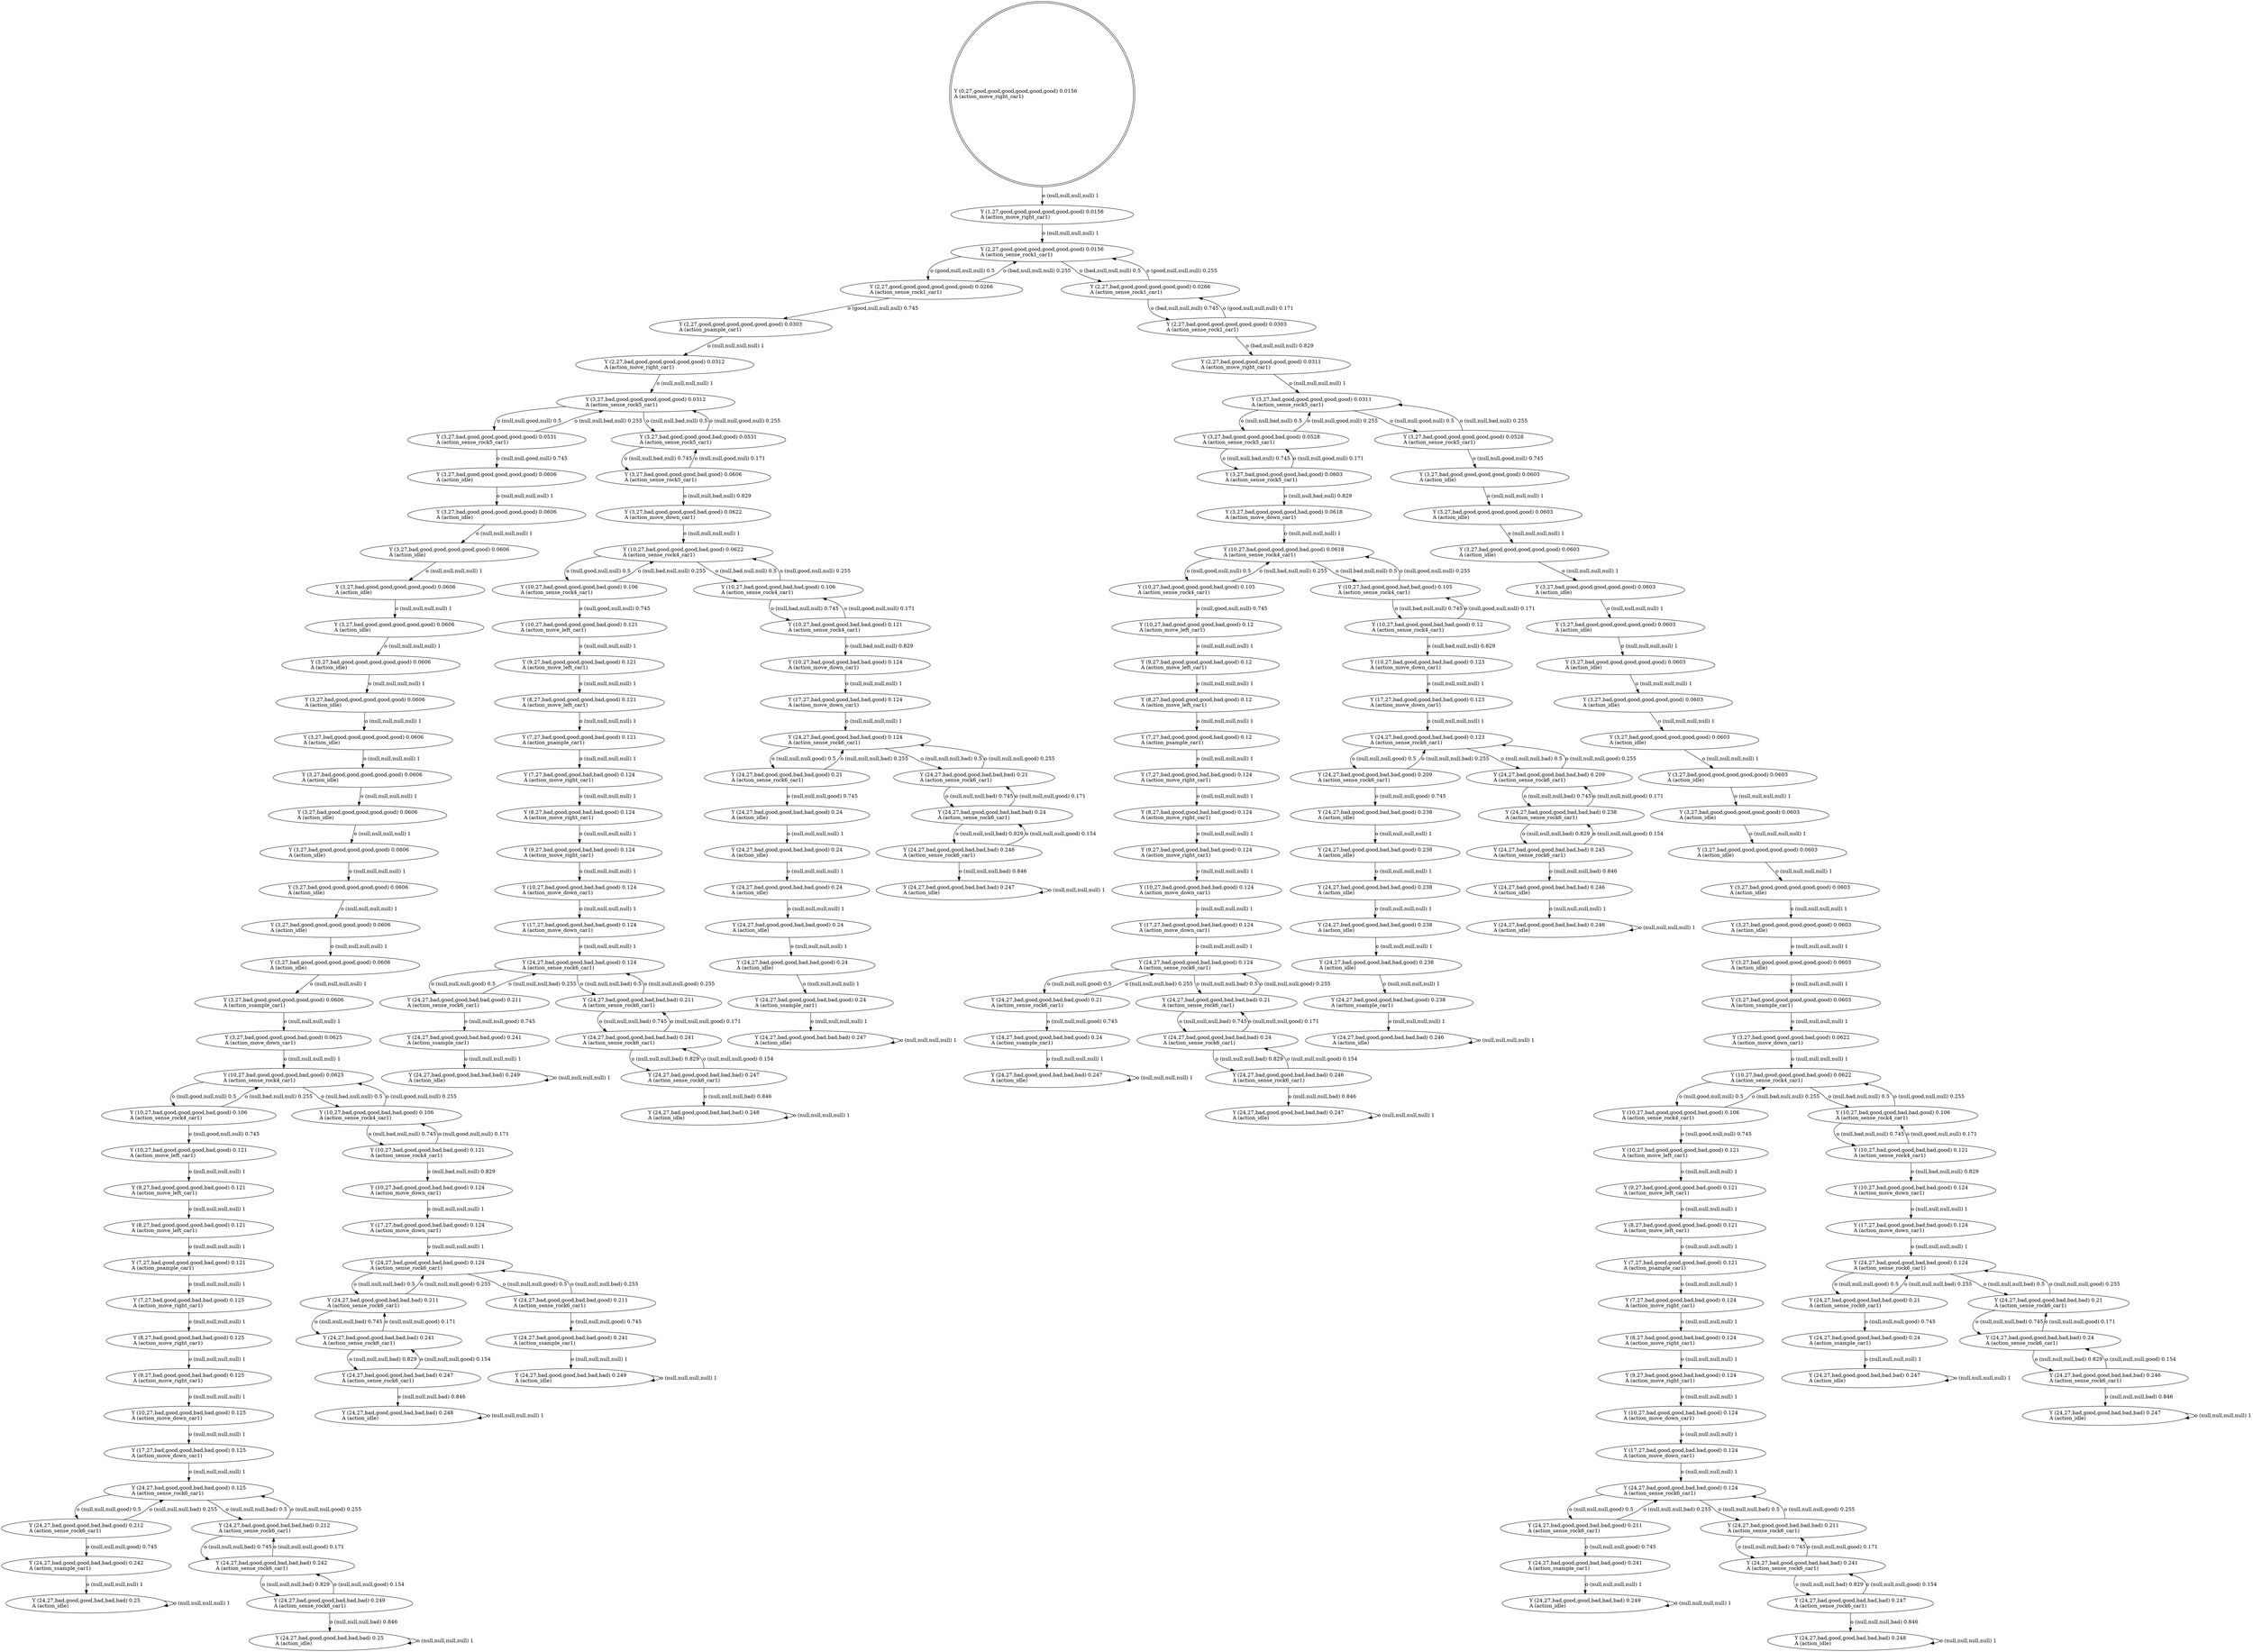 digraph "G" {
root [label="Y (0,27,good,good,good,good,good,good) 0.0156\lA (action_move_right_car1)\l", labeljust="l", shape=doublecircle];
x0row27 [label="Y (2,27,bad,good,good,good,good,good) 0.0312\lA (action_move_right_car1)\l"];
x0row28 [label="Y (2,27,good,good,good,good,good,good) 0.0266\lA (action_sense_rock1_car1)\l"];
x0row29 [label="Y (2,27,bad,good,good,good,good,good) 0.0266\lA (action_sense_rock1_car1)\l"];
x0row41 [label="Y (2,27,good,good,good,good,good,good) 0.0303\lA (action_psample_car1)\l"];
x0row63 [label="Y (3,27,bad,good,good,good,good,good) 0.0312\lA (action_sense_rock5_car1)\l"];
x0row74 [label="Y (3,27,bad,good,good,good,bad,good) 0.0625\lA (action_move_down_car1)\l"];
x0row193 [label="Y (24,27,bad,good,good,bad,bad,bad) 0.25\lA (action_idle)\l"];
x0row194 [label="Y (24,27,bad,good,good,bad,bad,good) 0.212\lA (action_sense_rock6_car1)\l"];
x0row195 [label="Y (24,27,bad,good,good,bad,bad,bad) 0.212\lA (action_sense_rock6_car1)\l"];
x0row200 [label="Y (24,27,bad,good,good,bad,bad,good) 0.242\lA (action_ssample_car1)\l"];
x0row1 [label="Y (1,27,good,good,good,good,good,good) 0.0156\lA (action_move_right_car1)\l"];
x0row111 [label="Y (10,27,bad,good,good,good,bad,good) 0.106\lA (action_sense_rock4_car1)\l"];
x0row112 [label="Y (10,27,bad,good,good,bad,bad,good) 0.106\lA (action_sense_rock4_car1)\l"];
x0row120 [label="Y (10,27,bad,good,good,good,bad,good) 0.121\lA (action_move_left_car1)\l"];
x0row125 [label="Y (9,27,bad,good,good,good,bad,good) 0.121\lA (action_move_left_car1)\l"];
x0row160 [label="Y (8,27,bad,good,good,bad,bad,good) 0.125\lA (action_move_right_car1)\l"];
x0row102 [label="Y (10,27,bad,good,good,good,bad,good) 0.0625\lA (action_sense_rock4_car1)\l"];
x0row250 [label="Y (17,27,bad,good,good,bad,bad,good) 0.124\lA (action_move_down_car1)\l"];
x0row265 [label="Y (24,27,bad,good,good,bad,bad,bad) 0.249\lA (action_idle)\l"];
x0row13 [label="Y (2,27,good,good,good,good,good,good) 0.0156\lA (action_sense_rock1_car1)\l"];
x0row77 [label="Y (3,27,bad,good,good,good,good,good) 0.0531\lA (action_sense_rock5_car1)\l"];
x0row78 [label="Y (3,27,bad,good,good,good,bad,good) 0.0531\lA (action_sense_rock5_car1)\l"];
x0row87 [label="Y (3,27,bad,good,good,good,good,good) 0.0606\lA (action_ssample_car1)\l"];
x0row902 [label="Y (24,27,bad,good,good,bad,bad,bad) 0.247\lA (action_idle)\l"];
x0row907 [label="Y (24,27,bad,good,good,bad,bad,good) 0.21\lA (action_sense_rock6_car1)\l"];
x0row908 [label="Y (24,27,bad,good,good,bad,bad,bad) 0.21\lA (action_sense_rock6_car1)\l"];
x0row917 [label="Y (24,27,bad,good,good,bad,bad,good) 0.24\lA (action_ssample_car1)\l"];
x0row943 [label="Y (24,27,bad,good,good,bad,bad,bad) 0.24\lA (action_sense_rock6_car1)\l"];
x0row952 [label="Y (24,27,bad,good,good,bad,bad,bad) 0.246\lA (action_sense_rock6_car1)\l"];
x0row961 [label="Y (24,27,bad,good,good,bad,bad,bad) 0.247\lA (action_idle)\l"];
x0row979 [label="Y (3,27,bad,good,good,good,bad,good) 0.0603\lA (action_sense_rock5_car1)\l"];
x0row1331 [label="Y (24,27,bad,good,good,bad,bad,bad) 0.246\lA (action_idle)\l"];
x0row990 [label="Y (3,27,bad,good,good,good,bad,good) 0.0618\lA (action_move_down_car1)\l"];
x0row996 [label="Y (10,27,bad,good,good,good,bad,good) 0.0618\lA (action_sense_rock4_car1)\l"];
x0row324 [label="Y (3,27,bad,good,good,good,bad,good) 0.0606\lA (action_sense_rock5_car1)\l"];
x0row333 [label="Y (3,27,bad,good,good,good,bad,good) 0.0622\lA (action_move_down_car1)\l"];
x0row339 [label="Y (10,27,bad,good,good,good,bad,good) 0.0622\lA (action_sense_rock4_car1)\l"];
x0row1010 [label="Y (10,27,bad,good,good,good,bad,good) 0.105\lA (action_sense_rock4_car1)\l"];
x0row1011 [label="Y (10,27,bad,good,good,bad,bad,good) 0.105\lA (action_sense_rock4_car1)\l"];
x0row1023 [label="Y (10,27,bad,good,good,good,bad,good) 0.12\lA (action_move_left_car1)\l"];
x0row1030 [label="Y (9,27,bad,good,good,good,bad,good) 0.12\lA (action_move_left_car1)\l"];
x0row1042 [label="Y (8,27,bad,good,good,good,bad,good) 0.12\lA (action_move_left_car1)\l"];
x0row1055 [label="Y (7,27,bad,good,good,good,bad,good) 0.12\lA (action_psample_car1)\l"];
x0row741 [label="Y (7,27,bad,good,good,good,bad,good) 0.121\lA (action_psample_car1)\l"];
x0row564 [label="Y (24,27,bad,good,good,bad,bad,good) 0.24\lA (action_ssample_car1)\l"];
x0row539 [label="Y (24,27,bad,good,good,bad,bad,good) 0.124\lA (action_sense_rock6_car1)\l"];
x0row549 [label="Y (24,27,bad,good,good,bad,bad,bad) 0.247\lA (action_idle)\l"];
x0row554 [label="Y (24,27,bad,good,good,bad,bad,good) 0.21\lA (action_sense_rock6_car1)\l"];
x0row555 [label="Y (24,27,bad,good,good,bad,bad,bad) 0.21\lA (action_sense_rock6_car1)\l"];
x0row511 [label="Y (10,27,bad,good,good,bad,bad,good) 0.121\lA (action_sense_rock4_car1)\l"];
x0row754 [label="Y (7,27,bad,good,good,bad,bad,good) 0.124\lA (action_move_right_car1)\l"];
x0row763 [label="Y (8,27,bad,good,good,bad,bad,good) 0.124\lA (action_move_right_car1)\l"];
x0row623 [label="Y (2,27,bad,good,good,good,good,good) 0.0303\lA (action_sense_rock1_car1)\l"];
x0row635 [label="Y (2,27,bad,good,good,good,good,good) 0.0311\lA (action_move_right_car1)\l"];
x0row484 [label="Y (24,27,bad,good,good,bad,bad,bad) 0.241\lA (action_sense_rock6_car1)\l"];
x0row491 [label="Y (24,27,bad,good,good,bad,bad,bad) 0.247\lA (action_sense_rock6_car1)\l"];
x0row498 [label="Y (24,27,bad,good,good,bad,bad,bad) 0.248\lA (action_idle)\l"];
x0row521 [label="Y (10,27,bad,good,good,bad,bad,good) 0.124\lA (action_move_down_car1)\l"];
x0row530 [label="Y (17,27,bad,good,good,bad,bad,good) 0.124\lA (action_move_down_car1)\l"];
x0row608 [label="Y (24,27,bad,good,good,bad,bad,bad) 0.247\lA (action_idle)\l"];
x0row1124 [label="Y (24,27,bad,good,good,bad,bad,good) 0.124\lA (action_sense_rock6_car1)\l"];
x0row1134 [label="Y (24,27,bad,good,good,bad,bad,bad) 0.247\lA (action_idle)\l"];
x0row1139 [label="Y (24,27,bad,good,good,bad,bad,good) 0.21\lA (action_sense_rock6_car1)\l"];
x0row1140 [label="Y (24,27,bad,good,good,bad,bad,bad) 0.21\lA (action_sense_rock6_car1)\l"];
x0row1210 [label="Y (10,27,bad,good,good,bad,bad,good) 0.12\lA (action_sense_rock4_car1)\l"];
x0row1222 [label="Y (10,27,bad,good,good,bad,bad,good) 0.123\lA (action_move_down_car1)\l"];
x0row704 [label="Y (10,27,bad,good,good,good,bad,good) 0.106\lA (action_sense_rock4_car1)\l"];
x0row705 [label="Y (10,27,bad,good,good,bad,bad,good) 0.106\lA (action_sense_rock4_car1)\l"];
x0row730 [label="Y (8,27,bad,good,good,good,bad,good) 0.121\lA (action_move_left_car1)\l"];
x0row715 [label="Y (10,27,bad,good,good,good,bad,good) 0.121\lA (action_move_left_car1)\l"];
x0row720 [label="Y (9,27,bad,good,good,good,bad,good) 0.121\lA (action_move_left_car1)\l"];
x0row464 [label="Y (24,27,bad,good,good,bad,bad,good) 0.241\lA (action_ssample_car1)\l"];
x0row663 [label="Y (3,27,bad,good,good,good,bad,good) 0.0528\lA (action_sense_rock5_car1)\l"];
x0row662 [label="Y (3,27,bad,good,good,good,good,good) 0.0528\lA (action_sense_rock5_car1)\l"];
x0row674 [label="Y (3,27,bad,good,good,good,good,good) 0.0603\lA (action_ssample_car1)\l"];
x0row303 [label="Y (24,27,bad,good,good,bad,bad,bad) 0.247\lA (action_sense_rock6_car1)\l"];
x0row310 [label="Y (24,27,bad,good,good,bad,bad,bad) 0.248\lA (action_idle)\l"];
x0row182 [label="Y (17,27,bad,good,good,bad,bad,good) 0.125\lA (action_move_down_car1)\l"];
x0row187 [label="Y (24,27,bad,good,good,bad,bad,good) 0.125\lA (action_sense_rock6_car1)\l"];
x0row296 [label="Y (24,27,bad,good,good,bad,bad,bad) 0.241\lA (action_sense_rock6_car1)\l"];
x0row167 [label="Y (9,27,bad,good,good,bad,bad,good) 0.125\lA (action_move_right_car1)\l"];
x0row174 [label="Y (10,27,bad,good,good,bad,bad,good) 0.125\lA (action_move_down_car1)\l"];
x0row219 [label="Y (24,27,bad,good,good,bad,bad,bad) 0.249\lA (action_sense_rock6_car1)\l"];
x0row224 [label="Y (24,27,bad,good,good,bad,bad,bad) 0.25\lA (action_idle)\l"];
x0row257 [label="Y (24,27,bad,good,good,bad,bad,good) 0.124\lA (action_sense_rock6_car1)\l"];
x0row133 [label="Y (8,27,bad,good,good,good,bad,good) 0.121\lA (action_move_left_car1)\l"];
x0row142 [label="Y (7,27,bad,good,good,good,bad,good) 0.121\lA (action_psample_car1)\l"];
x0row269 [label="Y (24,27,bad,good,good,bad,bad,bad) 0.211\lA (action_sense_rock6_car1)\l"];
x0row268 [label="Y (24,27,bad,good,good,bad,bad,good) 0.211\lA (action_sense_rock6_car1)\l"];
x0row276 [label="Y (24,27,bad,good,good,bad,bad,good) 0.241\lA (action_ssample_car1)\l"];
x0row153 [label="Y (7,27,bad,good,good,bad,bad,good) 0.125\lA (action_move_right_car1)\l"];
x0row214 [label="Y (24,27,bad,good,good,bad,bad,bad) 0.242\lA (action_sense_rock6_car1)\l"];
x0row235 [label="Y (10,27,bad,good,good,bad,bad,good) 0.121\lA (action_sense_rock4_car1)\l"];
x0row243 [label="Y (10,27,bad,good,good,bad,bad,good) 0.124\lA (action_move_down_car1)\l"];
x0row691 [label="Y (10,27,bad,good,good,good,bad,good) 0.0622\lA (action_sense_rock4_car1)\l"];
x0row1254 [label="Y (24,27,bad,good,good,bad,bad,bad) 0.246\lA (action_idle)\l"];
x0row1261 [label="Y (24,27,bad,good,good,bad,bad,good) 0.209\lA (action_sense_rock6_car1)\l"];
x0row1262 [label="Y (24,27,bad,good,good,bad,bad,bad) 0.209\lA (action_sense_rock6_car1)\l"];
x0row590 [label="Y (24,27,bad,good,good,bad,bad,bad) 0.24\lA (action_sense_rock6_car1)\l"];
x0row599 [label="Y (24,27,bad,good,good,bad,bad,bad) 0.246\lA (action_sense_rock6_car1)\l"];
x0row772 [label="Y (9,27,bad,good,good,bad,bad,good) 0.124\lA (action_move_right_car1)\l"];
x0row781 [label="Y (10,27,bad,good,good,bad,bad,good) 0.124\lA (action_move_down_car1)\l"];
x0row806 [label="Y (24,27,bad,good,good,bad,bad,bad) 0.249\lA (action_idle)\l"];
x0row809 [label="Y (24,27,bad,good,good,bad,bad,good) 0.211\lA (action_sense_rock6_car1)\l"];
x0row810 [label="Y (24,27,bad,good,good,bad,bad,bad) 0.211\lA (action_sense_rock6_car1)\l"];
x0row817 [label="Y (24,27,bad,good,good,bad,bad,good) 0.241\lA (action_ssample_car1)\l"];
x0row1231 [label="Y (17,27,bad,good,good,bad,bad,good) 0.123\lA (action_move_down_car1)\l"];
x0row1242 [label="Y (24,27,bad,good,good,bad,bad,good) 0.123\lA (action_sense_rock6_car1)\l"];
x0row844 [label="Y (24,27,bad,good,good,bad,bad,bad) 0.247\lA (action_sense_rock6_car1)\l"];
x0row851 [label="Y (24,27,bad,good,good,bad,bad,bad) 0.248\lA (action_idle)\l"];
x0row645 [label="Y (3,27,bad,good,good,good,good,good) 0.0311\lA (action_sense_rock5_car1)\l"];
x0row657 [label="Y (3,27,bad,good,good,good,bad,good) 0.0622\lA (action_move_down_car1)\l"];
x0row1316 [label="Y (24,27,bad,good,good,bad,bad,bad) 0.245\lA (action_sense_rock6_car1)\l"];
x0row1327 [label="Y (24,27,bad,good,good,bad,bad,bad) 0.246\lA (action_idle)\l"];
x0row1103 [label="Y (10,27,bad,good,good,bad,bad,good) 0.124\lA (action_move_down_car1)\l"];
x0row1115 [label="Y (17,27,bad,good,good,bad,bad,good) 0.124\lA (action_move_down_car1)\l"];
x0row883 [label="Y (17,27,bad,good,good,bad,bad,good) 0.124\lA (action_move_down_car1)\l"];
x0row892 [label="Y (24,27,bad,good,good,bad,bad,good) 0.124\lA (action_sense_rock6_car1)\l"];
x0row428 [label="Y (10,27,bad,good,good,bad,bad,good) 0.124\lA (action_move_down_car1)\l"];
x0row438 [label="Y (17,27,bad,good,good,bad,bad,good) 0.124\lA (action_move_down_car1)\l"];
x0row445 [label="Y (24,27,bad,good,good,bad,bad,good) 0.124\lA (action_sense_rock6_car1)\l"];
x0row388 [label="Y (7,27,bad,good,good,good,bad,good) 0.121\lA (action_psample_car1)\l"];
x0row401 [label="Y (7,27,bad,good,good,bad,bad,good) 0.124\lA (action_move_right_car1)\l"];
x0row1305 [label="Y (24,27,bad,good,good,bad,bad,bad) 0.238\lA (action_sense_rock6_car1)\l"];
x0row1175 [label="Y (24,27,bad,good,good,bad,bad,bad) 0.24\lA (action_sense_rock6_car1)\l"];
x0row1184 [label="Y (24,27,bad,good,good,bad,bad,bad) 0.246\lA (action_sense_rock6_car1)\l"];
x0row453 [label="Y (24,27,bad,good,good,bad,bad,bad) 0.249\lA (action_idle)\l"];
x0row456 [label="Y (24,27,bad,good,good,bad,bad,good) 0.211\lA (action_sense_rock6_car1)\l"];
x0row457 [label="Y (24,27,bad,good,good,bad,bad,bad) 0.211\lA (action_sense_rock6_car1)\l"];
x0row1273 [label="Y (24,27,bad,good,good,bad,bad,good) 0.238\lA (action_ssample_car1)\l"];
x0row1149 [label="Y (24,27,bad,good,good,bad,bad,good) 0.24\lA (action_ssample_car1)\l"];
x0row410 [label="Y (8,27,bad,good,good,bad,bad,good) 0.124\lA (action_move_right_car1)\l"];
x0row419 [label="Y (9,27,bad,good,good,bad,bad,good) 0.124\lA (action_move_right_car1)\l"];
x0row349 [label="Y (10,27,bad,good,good,good,bad,good) 0.106\lA (action_sense_rock4_car1)\l"];
x0row350 [label="Y (10,27,bad,good,good,bad,bad,good) 0.106\lA (action_sense_rock4_car1)\l"];
x0row360 [label="Y (10,27,bad,good,good,good,bad,good) 0.121\lA (action_move_left_car1)\l"];
x0row367 [label="Y (9,27,bad,good,good,good,bad,good) 0.121\lA (action_move_left_car1)\l"];
x0row377 [label="Y (8,27,bad,good,good,good,bad,good) 0.121\lA (action_move_left_car1)\l"];
x0row837 [label="Y (24,27,bad,good,good,bad,bad,bad) 0.241\lA (action_sense_rock6_car1)\l"];
x0row1070 [label="Y (7,27,bad,good,good,bad,bad,good) 0.124\lA (action_move_right_car1)\l"];
x0row1193 [label="Y (24,27,bad,good,good,bad,bad,bad) 0.247\lA (action_idle)\l"];
x0row866 [label="Y (10,27,bad,good,good,bad,bad,good) 0.121\lA (action_sense_rock4_car1)\l"];
x0row876 [label="Y (10,27,bad,good,good,bad,bad,good) 0.124\lA (action_move_down_car1)\l"];
x0row1081 [label="Y (8,27,bad,good,good,bad,bad,good) 0.124\lA (action_move_right_car1)\l"];
x0row1092 [label="Y (9,27,bad,good,good,bad,bad,good) 0.124\lA (action_move_right_car1)\l"];
x0row791 [label="Y (17,27,bad,good,good,bad,bad,good) 0.124\lA (action_move_down_car1)\l"];
x0row798 [label="Y (24,27,bad,good,good,bad,bad,good) 0.124\lA (action_sense_rock6_car1)\l"];
x0row87_noop_0 [label="Y (3,27,bad,good,good,good,good,good) 0.0606\lA (action_idle)\l"];
x0row87_noop_1 [label="Y (3,27,bad,good,good,good,good,good) 0.0606\lA (action_idle)\l"];
x0row87_noop_2 [label="Y (3,27,bad,good,good,good,good,good) 0.0606\lA (action_idle)\l"];
x0row87_noop_3 [label="Y (3,27,bad,good,good,good,good,good) 0.0606\lA (action_idle)\l"];
x0row87_noop_4 [label="Y (3,27,bad,good,good,good,good,good) 0.0606\lA (action_idle)\l"];
x0row87_noop_5 [label="Y (3,27,bad,good,good,good,good,good) 0.0606\lA (action_idle)\l"];
x0row87_noop_6 [label="Y (3,27,bad,good,good,good,good,good) 0.0606\lA (action_idle)\l"];
x0row87_noop_7 [label="Y (3,27,bad,good,good,good,good,good) 0.0606\lA (action_idle)\l"];
x0row87_noop_8 [label="Y (3,27,bad,good,good,good,good,good) 0.0606\lA (action_idle)\l"];
x0row87_noop_9 [label="Y (3,27,bad,good,good,good,good,good) 0.0606\lA (action_idle)\l"];
x0row87_noop_10 [label="Y (3,27,bad,good,good,good,good,good) 0.0606\lA (action_idle)\l"];
x0row87_noop_11 [label="Y (3,27,bad,good,good,good,good,good) 0.0606\lA (action_idle)\l"];
x0row87_noop_12 [label="Y (3,27,bad,good,good,good,good,good) 0.0606\lA (action_idle)\l"];
x0row87_noop_13 [label="Y (3,27,bad,good,good,good,good,good) 0.0606\lA (action_idle)\l"];
x0row674_noop_0 [label="Y (3,27,bad,good,good,good,good,good) 0.0603\lA (action_idle)\l"];
x0row674_noop_1 [label="Y (3,27,bad,good,good,good,good,good) 0.0603\lA (action_idle)\l"];
x0row674_noop_2 [label="Y (3,27,bad,good,good,good,good,good) 0.0603\lA (action_idle)\l"];
x0row674_noop_3 [label="Y (3,27,bad,good,good,good,good,good) 0.0603\lA (action_idle)\l"];
x0row674_noop_4 [label="Y (3,27,bad,good,good,good,good,good) 0.0603\lA (action_idle)\l"];
x0row674_noop_5 [label="Y (3,27,bad,good,good,good,good,good) 0.0603\lA (action_idle)\l"];
x0row674_noop_6 [label="Y (3,27,bad,good,good,good,good,good) 0.0603\lA (action_idle)\l"];
x0row674_noop_7 [label="Y (3,27,bad,good,good,good,good,good) 0.0603\lA (action_idle)\l"];
x0row674_noop_8 [label="Y (3,27,bad,good,good,good,good,good) 0.0603\lA (action_idle)\l"];
x0row674_noop_9 [label="Y (3,27,bad,good,good,good,good,good) 0.0603\lA (action_idle)\l"];
x0row674_noop_10 [label="Y (3,27,bad,good,good,good,good,good) 0.0603\lA (action_idle)\l"];
x0row674_noop_11 [label="Y (3,27,bad,good,good,good,good,good) 0.0603\lA (action_idle)\l"];
x0row674_noop_12 [label="Y (3,27,bad,good,good,good,good,good) 0.0603\lA (action_idle)\l"];
x0row674_noop_13 [label="Y (3,27,bad,good,good,good,good,good) 0.0603\lA (action_idle)\l"];
x0row564_noop_0 [label="Y (24,27,bad,good,good,bad,bad,good) 0.24\lA (action_idle)\l"];
x0row564_noop_1 [label="Y (24,27,bad,good,good,bad,bad,good) 0.24\lA (action_idle)\l"];
x0row564_noop_2 [label="Y (24,27,bad,good,good,bad,bad,good) 0.24\lA (action_idle)\l"];
x0row564_noop_3 [label="Y (24,27,bad,good,good,bad,bad,good) 0.24\lA (action_idle)\l"];
x0row564_noop_4 [label="Y (24,27,bad,good,good,bad,bad,good) 0.24\lA (action_idle)\l"];
x0row1273_noop_0 [label="Y (24,27,bad,good,good,bad,bad,good) 0.238\lA (action_idle)\l"];
x0row1273_noop_1 [label="Y (24,27,bad,good,good,bad,bad,good) 0.238\lA (action_idle)\l"];
x0row1273_noop_2 [label="Y (24,27,bad,good,good,bad,bad,good) 0.238\lA (action_idle)\l"];
x0row1273_noop_3 [label="Y (24,27,bad,good,good,bad,bad,good) 0.238\lA (action_idle)\l"];
x0row1273_noop_4 [label="Y (24,27,bad,good,good,bad,bad,good) 0.238\lA (action_idle)\l"];
root -> x0row1  [key=0, label="o (null,null,null,null) 1\l"];
x0row27 -> x0row63  [key=0, label="o (null,null,null,null) 1\l"];
x0row28 -> x0row41  [key=0, label="o (good,null,null,null) 0.745\l"];
x0row28 -> x0row13  [key=0, label="o (bad,null,null,null) 0.255\l"];
x0row29 -> x0row13  [key=0, label="o (good,null,null,null) 0.255\l"];
x0row29 -> x0row623  [key=0, label="o (bad,null,null,null) 0.745\l"];
x0row41 -> x0row27  [key=0, label="o (null,null,null,null) 1\l"];
x0row63 -> x0row77  [key=0, label="o (null,null,good,null) 0.5\l"];
x0row63 -> x0row78  [key=0, label="o (null,null,bad,null) 0.5\l"];
x0row74 -> x0row102  [key=0, label="o (null,null,null,null) 1\l"];
x0row193 -> x0row193  [key=0, label="o (null,null,null,null) 1\l"];
x0row194 -> x0row200  [key=0, label="o (null,null,null,good) 0.745\l"];
x0row194 -> x0row187  [key=0, label="o (null,null,null,bad) 0.255\l"];
x0row195 -> x0row187  [key=0, label="o (null,null,null,good) 0.255\l"];
x0row195 -> x0row214  [key=0, label="o (null,null,null,bad) 0.745\l"];
x0row200 -> x0row193  [key=0, label="o (null,null,null,null) 1\l"];
x0row1 -> x0row13  [key=0, label="o (null,null,null,null) 1\l"];
x0row111 -> x0row120  [key=0, label="o (null,good,null,null) 0.745\l"];
x0row111 -> x0row102  [key=0, label="o (null,bad,null,null) 0.255\l"];
x0row112 -> x0row102  [key=0, label="o (null,good,null,null) 0.255\l"];
x0row112 -> x0row235  [key=0, label="o (null,bad,null,null) 0.745\l"];
x0row120 -> x0row125  [key=0, label="o (null,null,null,null) 1\l"];
x0row125 -> x0row133  [key=0, label="o (null,null,null,null) 1\l"];
x0row160 -> x0row167  [key=0, label="o (null,null,null,null) 1\l"];
x0row102 -> x0row111  [key=0, label="o (null,good,null,null) 0.5\l"];
x0row102 -> x0row112  [key=0, label="o (null,bad,null,null) 0.5\l"];
x0row250 -> x0row257  [key=0, label="o (null,null,null,null) 1\l"];
x0row265 -> x0row265  [key=0, label="o (null,null,null,null) 1\l"];
x0row13 -> x0row28  [key=0, label="o (good,null,null,null) 0.5\l"];
x0row13 -> x0row29  [key=0, label="o (bad,null,null,null) 0.5\l"];
x0row77 -> x0row63  [key=0, label="o (null,null,bad,null) 0.255\l"];
x0row77 -> x0row87_noop_0  [key=0, label="o (null,null,good,null) 0.745\l"];
x0row78 -> x0row63  [key=0, label="o (null,null,good,null) 0.255\l"];
x0row78 -> x0row324  [key=0, label="o (null,null,bad,null) 0.745\l"];
x0row87 -> x0row74  [key=0, label="o (null,null,null,null) 1\l"];
x0row902 -> x0row902  [key=0, label="o (null,null,null,null) 1\l"];
x0row907 -> x0row917  [key=0, label="o (null,null,null,good) 0.745\l"];
x0row907 -> x0row892  [key=0, label="o (null,null,null,bad) 0.255\l"];
x0row908 -> x0row892  [key=0, label="o (null,null,null,good) 0.255\l"];
x0row908 -> x0row943  [key=0, label="o (null,null,null,bad) 0.745\l"];
x0row917 -> x0row902  [key=0, label="o (null,null,null,null) 1\l"];
x0row943 -> x0row908  [key=0, label="o (null,null,null,good) 0.171\l"];
x0row943 -> x0row952  [key=0, label="o (null,null,null,bad) 0.829\l"];
x0row952 -> x0row943  [key=0, label="o (null,null,null,good) 0.154\l"];
x0row952 -> x0row961  [key=0, label="o (null,null,null,bad) 0.846\l"];
x0row961 -> x0row961  [key=0, label="o (null,null,null,null) 1\l"];
x0row979 -> x0row663  [key=0, label="o (null,null,good,null) 0.171\l"];
x0row979 -> x0row990  [key=0, label="o (null,null,bad,null) 0.829\l"];
x0row1331 -> x0row1331  [key=0, label="o (null,null,null,null) 1\l"];
x0row990 -> x0row996  [key=0, label="o (null,null,null,null) 1\l"];
x0row996 -> x0row1010  [key=0, label="o (null,good,null,null) 0.5\l"];
x0row996 -> x0row1011  [key=0, label="o (null,bad,null,null) 0.5\l"];
x0row324 -> x0row78  [key=0, label="o (null,null,good,null) 0.171\l"];
x0row324 -> x0row333  [key=0, label="o (null,null,bad,null) 0.829\l"];
x0row333 -> x0row339  [key=0, label="o (null,null,null,null) 1\l"];
x0row339 -> x0row349  [key=0, label="o (null,good,null,null) 0.5\l"];
x0row339 -> x0row350  [key=0, label="o (null,bad,null,null) 0.5\l"];
x0row1010 -> x0row1023  [key=0, label="o (null,good,null,null) 0.745\l"];
x0row1010 -> x0row996  [key=0, label="o (null,bad,null,null) 0.255\l"];
x0row1011 -> x0row996  [key=0, label="o (null,good,null,null) 0.255\l"];
x0row1011 -> x0row1210  [key=0, label="o (null,bad,null,null) 0.745\l"];
x0row1023 -> x0row1030  [key=0, label="o (null,null,null,null) 1\l"];
x0row1030 -> x0row1042  [key=0, label="o (null,null,null,null) 1\l"];
x0row1042 -> x0row1055  [key=0, label="o (null,null,null,null) 1\l"];
x0row1055 -> x0row1070  [key=0, label="o (null,null,null,null) 1\l"];
x0row741 -> x0row754  [key=0, label="o (null,null,null,null) 1\l"];
x0row564 -> x0row549  [key=0, label="o (null,null,null,null) 1\l"];
x0row539 -> x0row554  [key=0, label="o (null,null,null,good) 0.5\l"];
x0row539 -> x0row555  [key=0, label="o (null,null,null,bad) 0.5\l"];
x0row549 -> x0row549  [key=0, label="o (null,null,null,null) 1\l"];
x0row554 -> x0row539  [key=0, label="o (null,null,null,bad) 0.255\l"];
x0row554 -> x0row564_noop_0  [key=0, label="o (null,null,null,good) 0.745\l"];
x0row555 -> x0row539  [key=0, label="o (null,null,null,good) 0.255\l"];
x0row555 -> x0row590  [key=0, label="o (null,null,null,bad) 0.745\l"];
x0row511 -> x0row350  [key=0, label="o (null,good,null,null) 0.171\l"];
x0row511 -> x0row521  [key=0, label="o (null,bad,null,null) 0.829\l"];
x0row754 -> x0row763  [key=0, label="o (null,null,null,null) 1\l"];
x0row763 -> x0row772  [key=0, label="o (null,null,null,null) 1\l"];
x0row623 -> x0row29  [key=0, label="o (good,null,null,null) 0.171\l"];
x0row623 -> x0row635  [key=0, label="o (bad,null,null,null) 0.829\l"];
x0row635 -> x0row645  [key=0, label="o (null,null,null,null) 1\l"];
x0row484 -> x0row457  [key=0, label="o (null,null,null,good) 0.171\l"];
x0row484 -> x0row491  [key=0, label="o (null,null,null,bad) 0.829\l"];
x0row491 -> x0row484  [key=0, label="o (null,null,null,good) 0.154\l"];
x0row491 -> x0row498  [key=0, label="o (null,null,null,bad) 0.846\l"];
x0row498 -> x0row498  [key=0, label="o (null,null,null,null) 1\l"];
x0row521 -> x0row530  [key=0, label="o (null,null,null,null) 1\l"];
x0row530 -> x0row539  [key=0, label="o (null,null,null,null) 1\l"];
x0row608 -> x0row608  [key=0, label="o (null,null,null,null) 1\l"];
x0row1124 -> x0row1139  [key=0, label="o (null,null,null,good) 0.5\l"];
x0row1124 -> x0row1140  [key=0, label="o (null,null,null,bad) 0.5\l"];
x0row1134 -> x0row1134  [key=0, label="o (null,null,null,null) 1\l"];
x0row1139 -> x0row1149  [key=0, label="o (null,null,null,good) 0.745\l"];
x0row1139 -> x0row1124  [key=0, label="o (null,null,null,bad) 0.255\l"];
x0row1140 -> x0row1124  [key=0, label="o (null,null,null,good) 0.255\l"];
x0row1140 -> x0row1175  [key=0, label="o (null,null,null,bad) 0.745\l"];
x0row1210 -> x0row1011  [key=0, label="o (null,good,null,null) 0.171\l"];
x0row1210 -> x0row1222  [key=0, label="o (null,bad,null,null) 0.829\l"];
x0row1222 -> x0row1231  [key=0, label="o (null,null,null,null) 1\l"];
x0row704 -> x0row715  [key=0, label="o (null,good,null,null) 0.745\l"];
x0row704 -> x0row691  [key=0, label="o (null,bad,null,null) 0.255\l"];
x0row705 -> x0row691  [key=0, label="o (null,good,null,null) 0.255\l"];
x0row705 -> x0row866  [key=0, label="o (null,bad,null,null) 0.745\l"];
x0row730 -> x0row741  [key=0, label="o (null,null,null,null) 1\l"];
x0row715 -> x0row720  [key=0, label="o (null,null,null,null) 1\l"];
x0row720 -> x0row730  [key=0, label="o (null,null,null,null) 1\l"];
x0row464 -> x0row453  [key=0, label="o (null,null,null,null) 1\l"];
x0row663 -> x0row645  [key=0, label="o (null,null,good,null) 0.255\l"];
x0row663 -> x0row979  [key=0, label="o (null,null,bad,null) 0.745\l"];
x0row662 -> x0row645  [key=0, label="o (null,null,bad,null) 0.255\l"];
x0row662 -> x0row674_noop_0  [key=0, label="o (null,null,good,null) 0.745\l"];
x0row674 -> x0row657  [key=0, label="o (null,null,null,null) 1\l"];
x0row303 -> x0row296  [key=0, label="o (null,null,null,good) 0.154\l"];
x0row303 -> x0row310  [key=0, label="o (null,null,null,bad) 0.846\l"];
x0row310 -> x0row310  [key=0, label="o (null,null,null,null) 1\l"];
x0row182 -> x0row187  [key=0, label="o (null,null,null,null) 1\l"];
x0row187 -> x0row194  [key=0, label="o (null,null,null,good) 0.5\l"];
x0row187 -> x0row195  [key=0, label="o (null,null,null,bad) 0.5\l"];
x0row296 -> x0row269  [key=0, label="o (null,null,null,good) 0.171\l"];
x0row296 -> x0row303  [key=0, label="o (null,null,null,bad) 0.829\l"];
x0row167 -> x0row174  [key=0, label="o (null,null,null,null) 1\l"];
x0row174 -> x0row182  [key=0, label="o (null,null,null,null) 1\l"];
x0row219 -> x0row214  [key=0, label="o (null,null,null,good) 0.154\l"];
x0row219 -> x0row224  [key=0, label="o (null,null,null,bad) 0.846\l"];
x0row224 -> x0row224  [key=0, label="o (null,null,null,null) 1\l"];
x0row257 -> x0row268  [key=0, label="o (null,null,null,good) 0.5\l"];
x0row257 -> x0row269  [key=0, label="o (null,null,null,bad) 0.5\l"];
x0row133 -> x0row142  [key=0, label="o (null,null,null,null) 1\l"];
x0row142 -> x0row153  [key=0, label="o (null,null,null,null) 1\l"];
x0row269 -> x0row257  [key=0, label="o (null,null,null,good) 0.255\l"];
x0row269 -> x0row296  [key=0, label="o (null,null,null,bad) 0.745\l"];
x0row268 -> x0row276  [key=0, label="o (null,null,null,good) 0.745\l"];
x0row268 -> x0row257  [key=0, label="o (null,null,null,bad) 0.255\l"];
x0row276 -> x0row265  [key=0, label="o (null,null,null,null) 1\l"];
x0row153 -> x0row160  [key=0, label="o (null,null,null,null) 1\l"];
x0row214 -> x0row195  [key=0, label="o (null,null,null,good) 0.171\l"];
x0row214 -> x0row219  [key=0, label="o (null,null,null,bad) 0.829\l"];
x0row235 -> x0row112  [key=0, label="o (null,good,null,null) 0.171\l"];
x0row235 -> x0row243  [key=0, label="o (null,bad,null,null) 0.829\l"];
x0row243 -> x0row250  [key=0, label="o (null,null,null,null) 1\l"];
x0row691 -> x0row704  [key=0, label="o (null,good,null,null) 0.5\l"];
x0row691 -> x0row705  [key=0, label="o (null,bad,null,null) 0.5\l"];
x0row1254 -> x0row1254  [key=0, label="o (null,null,null,null) 1\l"];
x0row1261 -> x0row1242  [key=0, label="o (null,null,null,bad) 0.255\l"];
x0row1261 -> x0row1273_noop_0  [key=0, label="o (null,null,null,good) 0.745\l"];
x0row1262 -> x0row1242  [key=0, label="o (null,null,null,good) 0.255\l"];
x0row1262 -> x0row1305  [key=0, label="o (null,null,null,bad) 0.745\l"];
x0row590 -> x0row555  [key=0, label="o (null,null,null,good) 0.171\l"];
x0row590 -> x0row599  [key=0, label="o (null,null,null,bad) 0.829\l"];
x0row599 -> x0row590  [key=0, label="o (null,null,null,good) 0.154\l"];
x0row599 -> x0row608  [key=0, label="o (null,null,null,bad) 0.846\l"];
x0row772 -> x0row781  [key=0, label="o (null,null,null,null) 1\l"];
x0row781 -> x0row791  [key=0, label="o (null,null,null,null) 1\l"];
x0row806 -> x0row806  [key=0, label="o (null,null,null,null) 1\l"];
x0row809 -> x0row817  [key=0, label="o (null,null,null,good) 0.745\l"];
x0row809 -> x0row798  [key=0, label="o (null,null,null,bad) 0.255\l"];
x0row810 -> x0row798  [key=0, label="o (null,null,null,good) 0.255\l"];
x0row810 -> x0row837  [key=0, label="o (null,null,null,bad) 0.745\l"];
x0row817 -> x0row806  [key=0, label="o (null,null,null,null) 1\l"];
x0row1231 -> x0row1242  [key=0, label="o (null,null,null,null) 1\l"];
x0row1242 -> x0row1261  [key=0, label="o (null,null,null,good) 0.5\l"];
x0row1242 -> x0row1262  [key=0, label="o (null,null,null,bad) 0.5\l"];
x0row844 -> x0row837  [key=0, label="o (null,null,null,good) 0.154\l"];
x0row844 -> x0row851  [key=0, label="o (null,null,null,bad) 0.846\l"];
x0row851 -> x0row851  [key=0, label="o (null,null,null,null) 1\l"];
x0row645 -> x0row662  [key=0, label="o (null,null,good,null) 0.5\l"];
x0row645 -> x0row663  [key=0, label="o (null,null,bad,null) 0.5\l"];
x0row657 -> x0row691  [key=0, label="o (null,null,null,null) 1\l"];
x0row1316 -> x0row1305  [key=0, label="o (null,null,null,good) 0.154\l"];
x0row1316 -> x0row1327  [key=0, label="o (null,null,null,bad) 0.846\l"];
x0row1327 -> x0row1331  [key=0, label="o (null,null,null,null) 1\l"];
x0row1103 -> x0row1115  [key=0, label="o (null,null,null,null) 1\l"];
x0row1115 -> x0row1124  [key=0, label="o (null,null,null,null) 1\l"];
x0row883 -> x0row892  [key=0, label="o (null,null,null,null) 1\l"];
x0row892 -> x0row907  [key=0, label="o (null,null,null,good) 0.5\l"];
x0row892 -> x0row908  [key=0, label="o (null,null,null,bad) 0.5\l"];
x0row428 -> x0row438  [key=0, label="o (null,null,null,null) 1\l"];
x0row438 -> x0row445  [key=0, label="o (null,null,null,null) 1\l"];
x0row445 -> x0row456  [key=0, label="o (null,null,null,good) 0.5\l"];
x0row445 -> x0row457  [key=0, label="o (null,null,null,bad) 0.5\l"];
x0row388 -> x0row401  [key=0, label="o (null,null,null,null) 1\l"];
x0row401 -> x0row410  [key=0, label="o (null,null,null,null) 1\l"];
x0row1305 -> x0row1262  [key=0, label="o (null,null,null,good) 0.171\l"];
x0row1305 -> x0row1316  [key=0, label="o (null,null,null,bad) 0.829\l"];
x0row1175 -> x0row1140  [key=0, label="o (null,null,null,good) 0.171\l"];
x0row1175 -> x0row1184  [key=0, label="o (null,null,null,bad) 0.829\l"];
x0row1184 -> x0row1175  [key=0, label="o (null,null,null,good) 0.154\l"];
x0row1184 -> x0row1193  [key=0, label="o (null,null,null,bad) 0.846\l"];
x0row453 -> x0row453  [key=0, label="o (null,null,null,null) 1\l"];
x0row456 -> x0row464  [key=0, label="o (null,null,null,good) 0.745\l"];
x0row456 -> x0row445  [key=0, label="o (null,null,null,bad) 0.255\l"];
x0row457 -> x0row445  [key=0, label="o (null,null,null,good) 0.255\l"];
x0row457 -> x0row484  [key=0, label="o (null,null,null,bad) 0.745\l"];
x0row1273 -> x0row1254  [key=0, label="o (null,null,null,null) 1\l"];
x0row1149 -> x0row1134  [key=0, label="o (null,null,null,null) 1\l"];
x0row410 -> x0row419  [key=0, label="o (null,null,null,null) 1\l"];
x0row419 -> x0row428  [key=0, label="o (null,null,null,null) 1\l"];
x0row349 -> x0row360  [key=0, label="o (null,good,null,null) 0.745\l"];
x0row349 -> x0row339  [key=0, label="o (null,bad,null,null) 0.255\l"];
x0row350 -> x0row339  [key=0, label="o (null,good,null,null) 0.255\l"];
x0row350 -> x0row511  [key=0, label="o (null,bad,null,null) 0.745\l"];
x0row360 -> x0row367  [key=0, label="o (null,null,null,null) 1\l"];
x0row367 -> x0row377  [key=0, label="o (null,null,null,null) 1\l"];
x0row377 -> x0row388  [key=0, label="o (null,null,null,null) 1\l"];
x0row837 -> x0row810  [key=0, label="o (null,null,null,good) 0.171\l"];
x0row837 -> x0row844  [key=0, label="o (null,null,null,bad) 0.829\l"];
x0row1070 -> x0row1081  [key=0, label="o (null,null,null,null) 1\l"];
x0row1193 -> x0row1193  [key=0, label="o (null,null,null,null) 1\l"];
x0row866 -> x0row705  [key=0, label="o (null,good,null,null) 0.171\l"];
x0row866 -> x0row876  [key=0, label="o (null,bad,null,null) 0.829\l"];
x0row876 -> x0row883  [key=0, label="o (null,null,null,null) 1\l"];
x0row1081 -> x0row1092  [key=0, label="o (null,null,null,null) 1\l"];
x0row1092 -> x0row1103  [key=0, label="o (null,null,null,null) 1\l"];
x0row791 -> x0row798  [key=0, label="o (null,null,null,null) 1\l"];
x0row798 -> x0row809  [key=0, label="o (null,null,null,good) 0.5\l"];
x0row798 -> x0row810  [key=0, label="o (null,null,null,bad) 0.5\l"];
x0row87_noop_0 -> x0row87_noop_1  [key=0, label="o (null,null,null,null) 1\l"];
x0row87_noop_1 -> x0row87_noop_2  [key=0, label="o (null,null,null,null) 1\l"];
x0row87_noop_2 -> x0row87_noop_3  [key=0, label="o (null,null,null,null) 1\l"];
x0row87_noop_3 -> x0row87_noop_4  [key=0, label="o (null,null,null,null) 1\l"];
x0row87_noop_4 -> x0row87_noop_5  [key=0, label="o (null,null,null,null) 1\l"];
x0row87_noop_5 -> x0row87_noop_6  [key=0, label="o (null,null,null,null) 1\l"];
x0row87_noop_6 -> x0row87_noop_7  [key=0, label="o (null,null,null,null) 1\l"];
x0row87_noop_7 -> x0row87_noop_8  [key=0, label="o (null,null,null,null) 1\l"];
x0row87_noop_8 -> x0row87_noop_9  [key=0, label="o (null,null,null,null) 1\l"];
x0row87_noop_9 -> x0row87_noop_10  [key=0, label="o (null,null,null,null) 1\l"];
x0row87_noop_10 -> x0row87_noop_11  [key=0, label="o (null,null,null,null) 1\l"];
x0row87_noop_11 -> x0row87_noop_12  [key=0, label="o (null,null,null,null) 1\l"];
x0row87_noop_12 -> x0row87_noop_13  [key=0, label="o (null,null,null,null) 1\l"];
x0row87_noop_13 -> x0row87  [key=0, label="o (null,null,null,null) 1\l"];
x0row674_noop_0 -> x0row674_noop_1  [key=0, label="o (null,null,null,null) 1\l"];
x0row674_noop_1 -> x0row674_noop_2  [key=0, label="o (null,null,null,null) 1\l"];
x0row674_noop_2 -> x0row674_noop_3  [key=0, label="o (null,null,null,null) 1\l"];
x0row674_noop_3 -> x0row674_noop_4  [key=0, label="o (null,null,null,null) 1\l"];
x0row674_noop_4 -> x0row674_noop_5  [key=0, label="o (null,null,null,null) 1\l"];
x0row674_noop_5 -> x0row674_noop_6  [key=0, label="o (null,null,null,null) 1\l"];
x0row674_noop_6 -> x0row674_noop_7  [key=0, label="o (null,null,null,null) 1\l"];
x0row674_noop_7 -> x0row674_noop_8  [key=0, label="o (null,null,null,null) 1\l"];
x0row674_noop_8 -> x0row674_noop_9  [key=0, label="o (null,null,null,null) 1\l"];
x0row674_noop_9 -> x0row674_noop_10  [key=0, label="o (null,null,null,null) 1\l"];
x0row674_noop_10 -> x0row674_noop_11  [key=0, label="o (null,null,null,null) 1\l"];
x0row674_noop_11 -> x0row674_noop_12  [key=0, label="o (null,null,null,null) 1\l"];
x0row674_noop_12 -> x0row674_noop_13  [key=0, label="o (null,null,null,null) 1\l"];
x0row674_noop_13 -> x0row674  [key=0, label="o (null,null,null,null) 1\l"];
x0row564_noop_0 -> x0row564_noop_1  [key=0, label="o (null,null,null,null) 1\l"];
x0row564_noop_1 -> x0row564_noop_2  [key=0, label="o (null,null,null,null) 1\l"];
x0row564_noop_2 -> x0row564_noop_3  [key=0, label="o (null,null,null,null) 1\l"];
x0row564_noop_3 -> x0row564_noop_4  [key=0, label="o (null,null,null,null) 1\l"];
x0row564_noop_4 -> x0row564  [key=0, label="o (null,null,null,null) 1\l"];
x0row1273_noop_0 -> x0row1273_noop_1  [key=0, label="o (null,null,null,null) 1\l"];
x0row1273_noop_1 -> x0row1273_noop_2  [key=0, label="o (null,null,null,null) 1\l"];
x0row1273_noop_2 -> x0row1273_noop_3  [key=0, label="o (null,null,null,null) 1\l"];
x0row1273_noop_3 -> x0row1273_noop_4  [key=0, label="o (null,null,null,null) 1\l"];
x0row1273_noop_4 -> x0row1273  [key=0, label="o (null,null,null,null) 1\l"];
}
